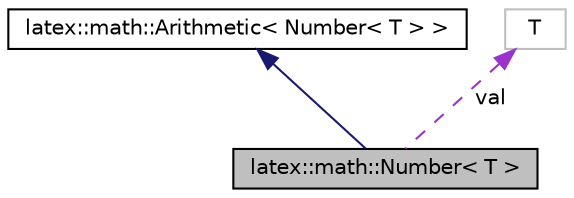 digraph G
{
  edge [fontname="Helvetica",fontsize="10",labelfontname="Helvetica",labelfontsize="10"];
  node [fontname="Helvetica",fontsize="10",shape=record];
  Node1 [label="latex::math::Number\< T \>",height=0.2,width=0.4,color="black", fillcolor="grey75", style="filled" fontcolor="black"];
  Node2 -> Node1 [dir="back",color="midnightblue",fontsize="10",style="solid",fontname="Helvetica"];
  Node2 [label="latex::math::Arithmetic\< Number\< T \> \>",height=0.2,width=0.4,color="black", fillcolor="white", style="filled",URL="$classlatex_1_1math_1_1Arithmetic.html"];
  Node3 -> Node1 [dir="back",color="darkorchid3",fontsize="10",style="dashed",label=" val" ,fontname="Helvetica"];
  Node3 [label="T",height=0.2,width=0.4,color="grey75", fillcolor="white", style="filled"];
}
